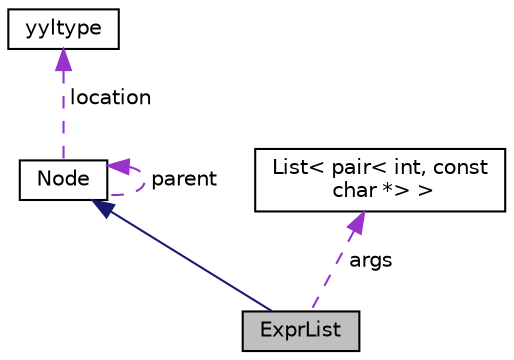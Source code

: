 digraph "ExprList"
{
  edge [fontname="Helvetica",fontsize="10",labelfontname="Helvetica",labelfontsize="10"];
  node [fontname="Helvetica",fontsize="10",shape=record];
  Node2 [label="ExprList",height=0.2,width=0.4,color="black", fillcolor="grey75", style="filled", fontcolor="black"];
  Node3 -> Node2 [dir="back",color="midnightblue",fontsize="10",style="solid"];
  Node3 [label="Node",height=0.2,width=0.4,color="black", fillcolor="white", style="filled",URL="$class_node.html"];
  Node3 -> Node3 [dir="back",color="darkorchid3",fontsize="10",style="dashed",label=" parent" ];
  Node4 -> Node3 [dir="back",color="darkorchid3",fontsize="10",style="dashed",label=" location" ];
  Node4 [label="yyltype",height=0.2,width=0.4,color="black", fillcolor="white", style="filled",URL="$structyyltype.html"];
  Node5 -> Node2 [dir="back",color="darkorchid3",fontsize="10",style="dashed",label=" args" ];
  Node5 [label="List\< pair\< int, const\l char *\> \>",height=0.2,width=0.4,color="black", fillcolor="white", style="filled",URL="$class_list.html"];
}

